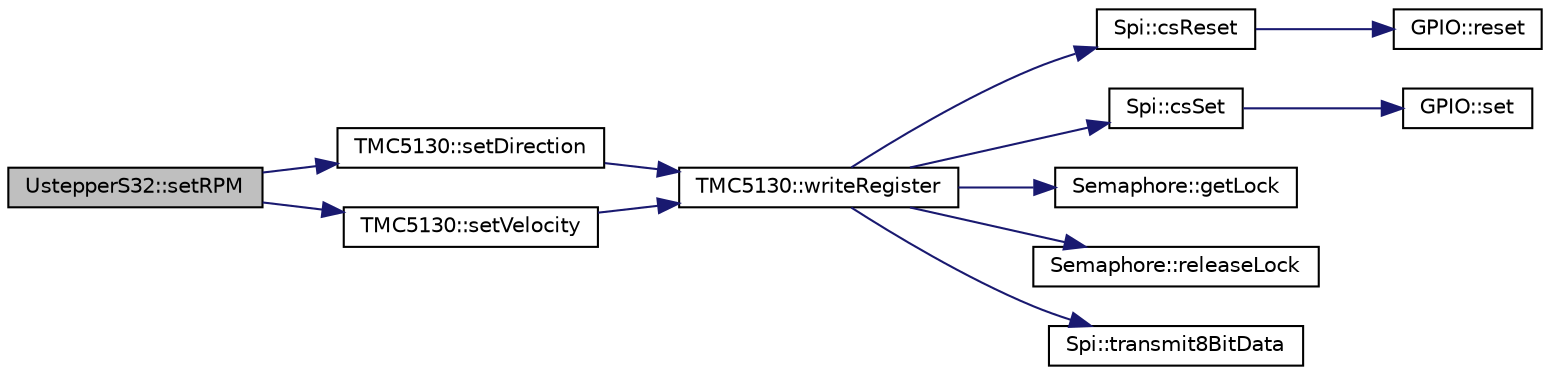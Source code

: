 digraph "UstepperS32::setRPM"
{
 // LATEX_PDF_SIZE
  edge [fontname="Helvetica",fontsize="10",labelfontname="Helvetica",labelfontsize="10"];
  node [fontname="Helvetica",fontsize="10",shape=record];
  rankdir="LR";
  Node1 [label="UstepperS32::setRPM",height=0.2,width=0.4,color="black", fillcolor="grey75", style="filled", fontcolor="black",tooltip="Set the velocity in rpm."];
  Node1 -> Node2 [color="midnightblue",fontsize="10",style="solid",fontname="Helvetica"];
  Node2 [label="TMC5130::setDirection",height=0.2,width=0.4,color="black", fillcolor="white", style="filled",URL="$classTMC5130.html#a0ccfea2d4e3e2d859111cb398f1ccf57",tooltip=" "];
  Node2 -> Node3 [color="midnightblue",fontsize="10",style="solid",fontname="Helvetica"];
  Node3 [label="TMC5130::writeRegister",height=0.2,width=0.4,color="black", fillcolor="white", style="filled",URL="$classTMC5130.html#aac757e7e7a63a1269783bd95aeb29aac",tooltip="Write a register of the motor driver."];
  Node3 -> Node4 [color="midnightblue",fontsize="10",style="solid",fontname="Helvetica"];
  Node4 [label="Spi::csReset",height=0.2,width=0.4,color="black", fillcolor="white", style="filled",URL="$classSpi.html#a3b471964739067a6906e57df98d78fe2",tooltip=" "];
  Node4 -> Node5 [color="midnightblue",fontsize="10",style="solid",fontname="Helvetica"];
  Node5 [label="GPIO::reset",height=0.2,width=0.4,color="black", fillcolor="white", style="filled",URL="$classGPIO.html#ac07b8ccefa9a990b153da9d7ebb7d7de",tooltip=" "];
  Node3 -> Node6 [color="midnightblue",fontsize="10",style="solid",fontname="Helvetica"];
  Node6 [label="Spi::csSet",height=0.2,width=0.4,color="black", fillcolor="white", style="filled",URL="$classSpi.html#ab9158600079479c20578394fcb9969de",tooltip=" "];
  Node6 -> Node7 [color="midnightblue",fontsize="10",style="solid",fontname="Helvetica"];
  Node7 [label="GPIO::set",height=0.2,width=0.4,color="black", fillcolor="white", style="filled",URL="$classGPIO.html#a73b95aed006181f6dc4fad393ba79d18",tooltip=" "];
  Node3 -> Node8 [color="midnightblue",fontsize="10",style="solid",fontname="Helvetica"];
  Node8 [label="Semaphore::getLock",height=0.2,width=0.4,color="black", fillcolor="white", style="filled",URL="$classSemaphore.html#ac8c9e668dc718e19dda74d247ef9a7a3",tooltip=" "];
  Node3 -> Node9 [color="midnightblue",fontsize="10",style="solid",fontname="Helvetica"];
  Node9 [label="Semaphore::releaseLock",height=0.2,width=0.4,color="black", fillcolor="white", style="filled",URL="$classSemaphore.html#ae562c7d568619eee1e52cde42ab5e3d1",tooltip=" "];
  Node3 -> Node10 [color="midnightblue",fontsize="10",style="solid",fontname="Helvetica"];
  Node10 [label="Spi::transmit8BitData",height=0.2,width=0.4,color="black", fillcolor="white", style="filled",URL="$classSpi.html#acc3687f52447566ac68dc63993bf2b75",tooltip=" "];
  Node1 -> Node11 [color="midnightblue",fontsize="10",style="solid",fontname="Helvetica"];
  Node11 [label="TMC5130::setVelocity",height=0.2,width=0.4,color="black", fillcolor="white", style="filled",URL="$classTMC5130.html#af66eff0a942554bd513a65181cacc7d5",tooltip="Set motor velocity."];
  Node11 -> Node3 [color="midnightblue",fontsize="10",style="solid",fontname="Helvetica"];
}
